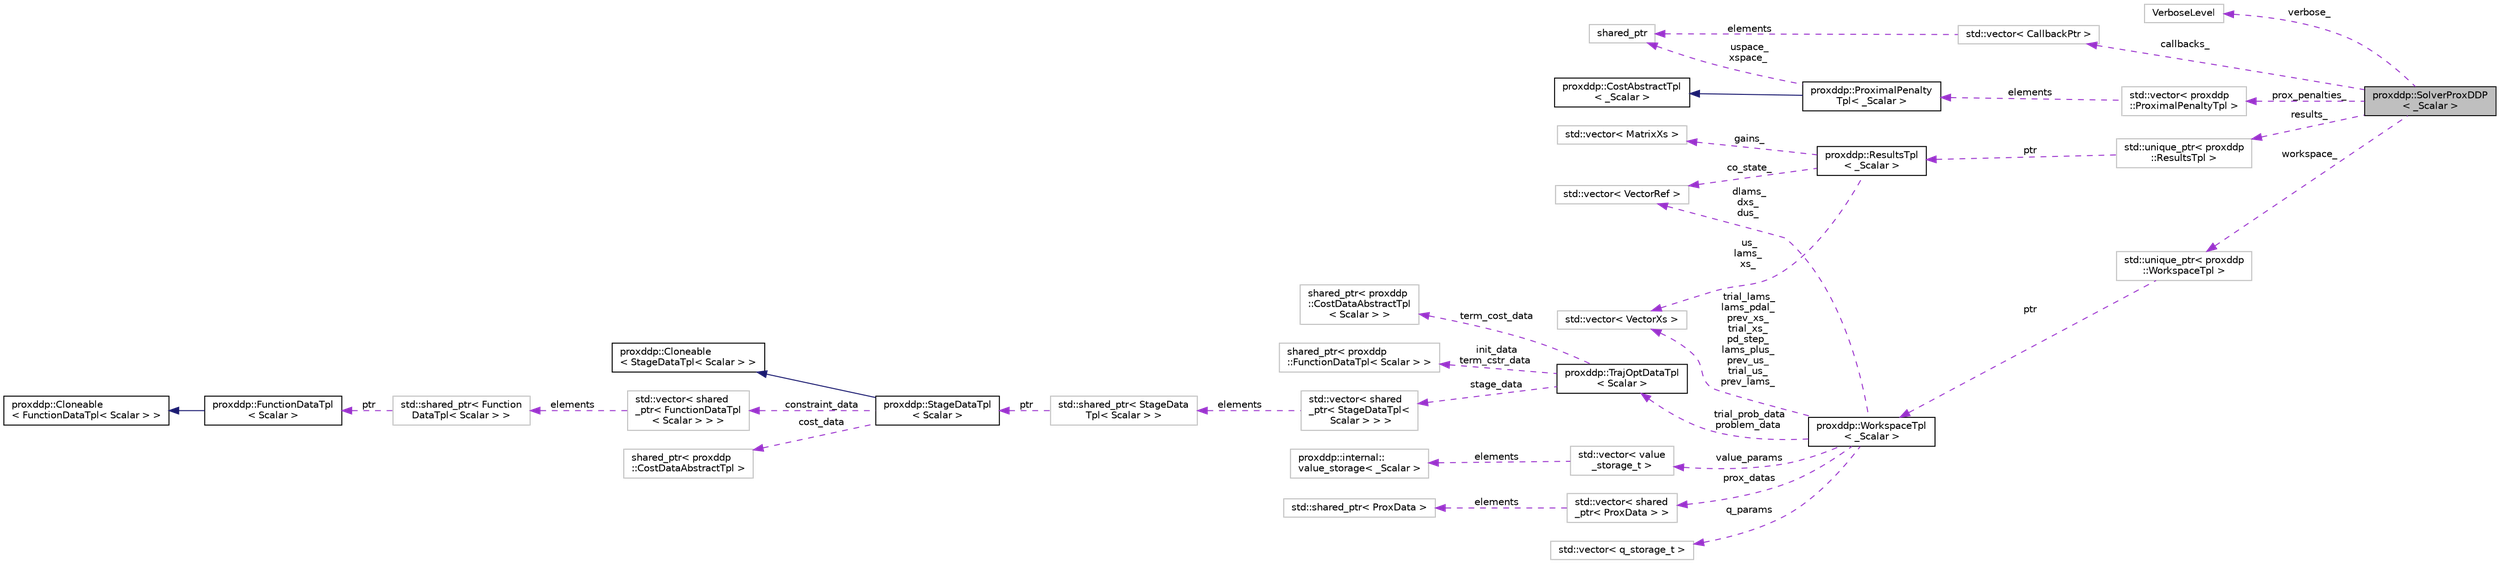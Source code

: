 digraph "proxddp::SolverProxDDP&lt; _Scalar &gt;"
{
 // LATEX_PDF_SIZE
  bgcolor="transparent";
  edge [fontname="Helvetica",fontsize="10",labelfontname="Helvetica",labelfontsize="10"];
  node [fontname="Helvetica",fontsize="10",shape=record];
  rankdir="LR";
  Node1 [label="proxddp::SolverProxDDP\l\< _Scalar \>",height=0.2,width=0.4,color="black", fillcolor="grey75", style="filled", fontcolor="black",tooltip="Solver."];
  Node2 -> Node1 [dir="back",color="darkorchid3",fontsize="10",style="dashed",label=" verbose_" ,fontname="Helvetica"];
  Node2 [label="VerboseLevel",height=0.2,width=0.4,color="grey75",tooltip=" "];
  Node3 -> Node1 [dir="back",color="darkorchid3",fontsize="10",style="dashed",label=" callbacks_" ,fontname="Helvetica"];
  Node3 [label="std::vector\< CallbackPtr \>",height=0.2,width=0.4,color="grey75",tooltip=" "];
  Node4 -> Node3 [dir="back",color="darkorchid3",fontsize="10",style="dashed",label=" elements" ,fontname="Helvetica"];
  Node4 [label="shared_ptr",height=0.2,width=0.4,color="grey75",tooltip=" "];
  Node5 -> Node1 [dir="back",color="darkorchid3",fontsize="10",style="dashed",label=" prox_penalties_" ,fontname="Helvetica"];
  Node5 [label="std::vector\< proxddp\l::ProximalPenaltyTpl \>",height=0.2,width=0.4,color="grey75",tooltip=" "];
  Node6 -> Node5 [dir="back",color="darkorchid3",fontsize="10",style="dashed",label=" elements" ,fontname="Helvetica"];
  Node6 [label="proxddp::ProximalPenalty\lTpl\< _Scalar \>",height=0.2,width=0.4,color="black",URL="$structproxddp_1_1ProximalPenaltyTpl.html",tooltip="Proximal penalty cost."];
  Node7 -> Node6 [dir="back",color="midnightblue",fontsize="10",style="solid",fontname="Helvetica"];
  Node7 [label="proxddp::CostAbstractTpl\l\< _Scalar \>",height=0.2,width=0.4,color="black",URL="$structproxddp_1_1CostAbstractTpl.html",tooltip="Stage costs  for control problems."];
  Node4 -> Node6 [dir="back",color="darkorchid3",fontsize="10",style="dashed",label=" uspace_\nxspace_" ,fontname="Helvetica"];
  Node8 -> Node1 [dir="back",color="darkorchid3",fontsize="10",style="dashed",label=" workspace_" ,fontname="Helvetica"];
  Node8 [label="std::unique_ptr\< proxddp\l::WorkspaceTpl \>",height=0.2,width=0.4,color="grey75",tooltip=" "];
  Node9 -> Node8 [dir="back",color="darkorchid3",fontsize="10",style="dashed",label=" ptr" ,fontname="Helvetica"];
  Node9 [label="proxddp::WorkspaceTpl\l\< _Scalar \>",height=0.2,width=0.4,color="black",URL="$structproxddp_1_1WorkspaceTpl.html",tooltip="Workspace for the solver."];
  Node10 -> Node9 [dir="back",color="darkorchid3",fontsize="10",style="dashed",label=" value_params" ,fontname="Helvetica"];
  Node10 [label="std::vector\< value\l_storage_t \>",height=0.2,width=0.4,color="grey75",tooltip=" "];
  Node11 -> Node10 [dir="back",color="darkorchid3",fontsize="10",style="dashed",label=" elements" ,fontname="Helvetica"];
  Node11 [label="proxddp::internal::\lvalue_storage\< _Scalar \>",height=0.2,width=0.4,color="grey75",tooltip="Contiguous storage for the value function parameters."];
  Node12 -> Node9 [dir="back",color="darkorchid3",fontsize="10",style="dashed",label=" dlams_\ndxs_\ndus_" ,fontname="Helvetica"];
  Node12 [label="std::vector\< VectorRef \>",height=0.2,width=0.4,color="grey75",tooltip=" "];
  Node13 -> Node9 [dir="back",color="darkorchid3",fontsize="10",style="dashed",label=" trial_lams_\nlams_pdal_\nprev_xs_\ntrial_xs_\npd_step_\nlams_plus_\nprev_us_\ntrial_us_\nprev_lams_" ,fontname="Helvetica"];
  Node13 [label="std::vector\< VectorXs \>",height=0.2,width=0.4,color="grey75",tooltip=" "];
  Node14 -> Node9 [dir="back",color="darkorchid3",fontsize="10",style="dashed",label=" q_params" ,fontname="Helvetica"];
  Node14 [label="std::vector\< q_storage_t \>",height=0.2,width=0.4,color="grey75",tooltip=" "];
  Node15 -> Node9 [dir="back",color="darkorchid3",fontsize="10",style="dashed",label=" trial_prob_data\nproblem_data" ,fontname="Helvetica"];
  Node15 [label="proxddp::TrajOptDataTpl\l\< Scalar \>",height=0.2,width=0.4,color="black",URL="$structproxddp_1_1TrajOptDataTpl.html",tooltip=" "];
  Node16 -> Node15 [dir="back",color="darkorchid3",fontsize="10",style="dashed",label=" stage_data" ,fontname="Helvetica"];
  Node16 [label="std::vector\< shared\l_ptr\< StageDataTpl\<\l Scalar \> \> \>",height=0.2,width=0.4,color="grey75",tooltip=" "];
  Node17 -> Node16 [dir="back",color="darkorchid3",fontsize="10",style="dashed",label=" elements" ,fontname="Helvetica"];
  Node17 [label="std::shared_ptr\< StageData\lTpl\< Scalar \> \>",height=0.2,width=0.4,color="grey75",tooltip=" "];
  Node18 -> Node17 [dir="back",color="darkorchid3",fontsize="10",style="dashed",label=" ptr" ,fontname="Helvetica"];
  Node18 [label="proxddp::StageDataTpl\l\< Scalar \>",height=0.2,width=0.4,color="black",URL="$structproxddp_1_1StageDataTpl.html",tooltip=" "];
  Node19 -> Node18 [dir="back",color="midnightblue",fontsize="10",style="solid",fontname="Helvetica"];
  Node19 [label="proxddp::Cloneable\l\< StageDataTpl\< Scalar \> \>",height=0.2,width=0.4,color="black",URL="$structproxddp_1_1Cloneable.html",tooltip=" "];
  Node20 -> Node18 [dir="back",color="darkorchid3",fontsize="10",style="dashed",label=" constraint_data" ,fontname="Helvetica"];
  Node20 [label="std::vector\< shared\l_ptr\< FunctionDataTpl\l\< Scalar \> \> \>",height=0.2,width=0.4,color="grey75",tooltip=" "];
  Node21 -> Node20 [dir="back",color="darkorchid3",fontsize="10",style="dashed",label=" elements" ,fontname="Helvetica"];
  Node21 [label="std::shared_ptr\< Function\lDataTpl\< Scalar \> \>",height=0.2,width=0.4,color="grey75",tooltip=" "];
  Node22 -> Node21 [dir="back",color="darkorchid3",fontsize="10",style="dashed",label=" ptr" ,fontname="Helvetica"];
  Node22 [label="proxddp::FunctionDataTpl\l\< Scalar \>",height=0.2,width=0.4,color="black",URL="$structproxddp_1_1FunctionDataTpl.html",tooltip=" "];
  Node23 -> Node22 [dir="back",color="midnightblue",fontsize="10",style="solid",fontname="Helvetica"];
  Node23 [label="proxddp::Cloneable\l\< FunctionDataTpl\< Scalar \> \>",height=0.2,width=0.4,color="black",URL="$structproxddp_1_1Cloneable.html",tooltip=" "];
  Node24 -> Node18 [dir="back",color="darkorchid3",fontsize="10",style="dashed",label=" cost_data" ,fontname="Helvetica"];
  Node24 [label="shared_ptr\< proxddp\l::CostDataAbstractTpl \>",height=0.2,width=0.4,color="grey75",tooltip=" "];
  Node25 -> Node15 [dir="back",color="darkorchid3",fontsize="10",style="dashed",label=" term_cost_data" ,fontname="Helvetica"];
  Node25 [label="shared_ptr\< proxddp\l::CostDataAbstractTpl\l\< Scalar \> \>",height=0.2,width=0.4,color="grey75",tooltip=" "];
  Node26 -> Node15 [dir="back",color="darkorchid3",fontsize="10",style="dashed",label=" init_data\nterm_cstr_data" ,fontname="Helvetica"];
  Node26 [label="shared_ptr\< proxddp\l::FunctionDataTpl\< Scalar \> \>",height=0.2,width=0.4,color="grey75",tooltip=" "];
  Node27 -> Node9 [dir="back",color="darkorchid3",fontsize="10",style="dashed",label=" prox_datas" ,fontname="Helvetica"];
  Node27 [label="std::vector\< shared\l_ptr\< ProxData \> \>",height=0.2,width=0.4,color="grey75",tooltip=" "];
  Node28 -> Node27 [dir="back",color="darkorchid3",fontsize="10",style="dashed",label=" elements" ,fontname="Helvetica"];
  Node28 [label="std::shared_ptr\< ProxData \>",height=0.2,width=0.4,color="grey75",tooltip=" "];
  Node29 -> Node1 [dir="back",color="darkorchid3",fontsize="10",style="dashed",label=" results_" ,fontname="Helvetica"];
  Node29 [label="std::unique_ptr\< proxddp\l::ResultsTpl \>",height=0.2,width=0.4,color="grey75",tooltip=" "];
  Node30 -> Node29 [dir="back",color="darkorchid3",fontsize="10",style="dashed",label=" ptr" ,fontname="Helvetica"];
  Node30 [label="proxddp::ResultsTpl\l\< _Scalar \>",height=0.2,width=0.4,color="black",URL="$structproxddp_1_1ResultsTpl.html",tooltip="Results holder struct."];
  Node31 -> Node30 [dir="back",color="darkorchid3",fontsize="10",style="dashed",label=" gains_" ,fontname="Helvetica"];
  Node31 [label="std::vector\< MatrixXs \>",height=0.2,width=0.4,color="grey75",tooltip=" "];
  Node12 -> Node30 [dir="back",color="darkorchid3",fontsize="10",style="dashed",label=" co_state_" ,fontname="Helvetica"];
  Node13 -> Node30 [dir="back",color="darkorchid3",fontsize="10",style="dashed",label=" us_\nlams_\nxs_" ,fontname="Helvetica"];
}
